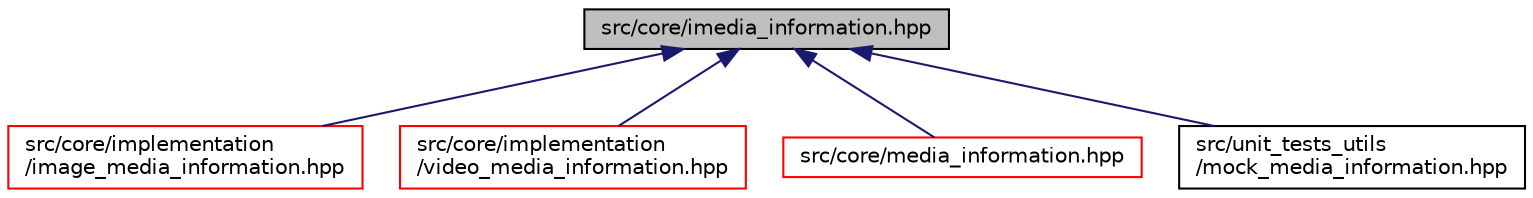 digraph "src/core/imedia_information.hpp"
{
 // LATEX_PDF_SIZE
  edge [fontname="Helvetica",fontsize="10",labelfontname="Helvetica",labelfontsize="10"];
  node [fontname="Helvetica",fontsize="10",shape=record];
  Node1 [label="src/core/imedia_information.hpp",height=0.2,width=0.4,color="black", fillcolor="grey75", style="filled", fontcolor="black",tooltip=" "];
  Node1 -> Node2 [dir="back",color="midnightblue",fontsize="10",style="solid",fontname="Helvetica"];
  Node2 [label="src/core/implementation\l/image_media_information.hpp",height=0.2,width=0.4,color="red", fillcolor="white", style="filled",URL="$image__media__information_8hpp.html",tooltip=" "];
  Node1 -> Node5 [dir="back",color="midnightblue",fontsize="10",style="solid",fontname="Helvetica"];
  Node5 [label="src/core/implementation\l/video_media_information.hpp",height=0.2,width=0.4,color="red", fillcolor="white", style="filled",URL="$video__media__information_8hpp.html",tooltip=" "];
  Node1 -> Node8 [dir="back",color="midnightblue",fontsize="10",style="solid",fontname="Helvetica"];
  Node8 [label="src/core/media_information.hpp",height=0.2,width=0.4,color="red", fillcolor="white", style="filled",URL="$media__information_8hpp.html",tooltip=" "];
  Node1 -> Node11 [dir="back",color="midnightblue",fontsize="10",style="solid",fontname="Helvetica"];
  Node11 [label="src/unit_tests_utils\l/mock_media_information.hpp",height=0.2,width=0.4,color="black", fillcolor="white", style="filled",URL="$mock__media__information_8hpp.html",tooltip=" "];
}
